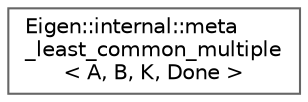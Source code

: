 digraph "类继承关系图"
{
 // LATEX_PDF_SIZE
  bgcolor="transparent";
  edge [fontname=Helvetica,fontsize=10,labelfontname=Helvetica,labelfontsize=10];
  node [fontname=Helvetica,fontsize=10,shape=box,height=0.2,width=0.4];
  rankdir="LR";
  Node0 [id="Node000000",label="Eigen::internal::meta\l_least_common_multiple\l\< A, B, K, Done \>",height=0.2,width=0.4,color="grey40", fillcolor="white", style="filled",URL="$struct_eigen_1_1internal_1_1meta__least__common__multiple.html",tooltip=" "];
}
